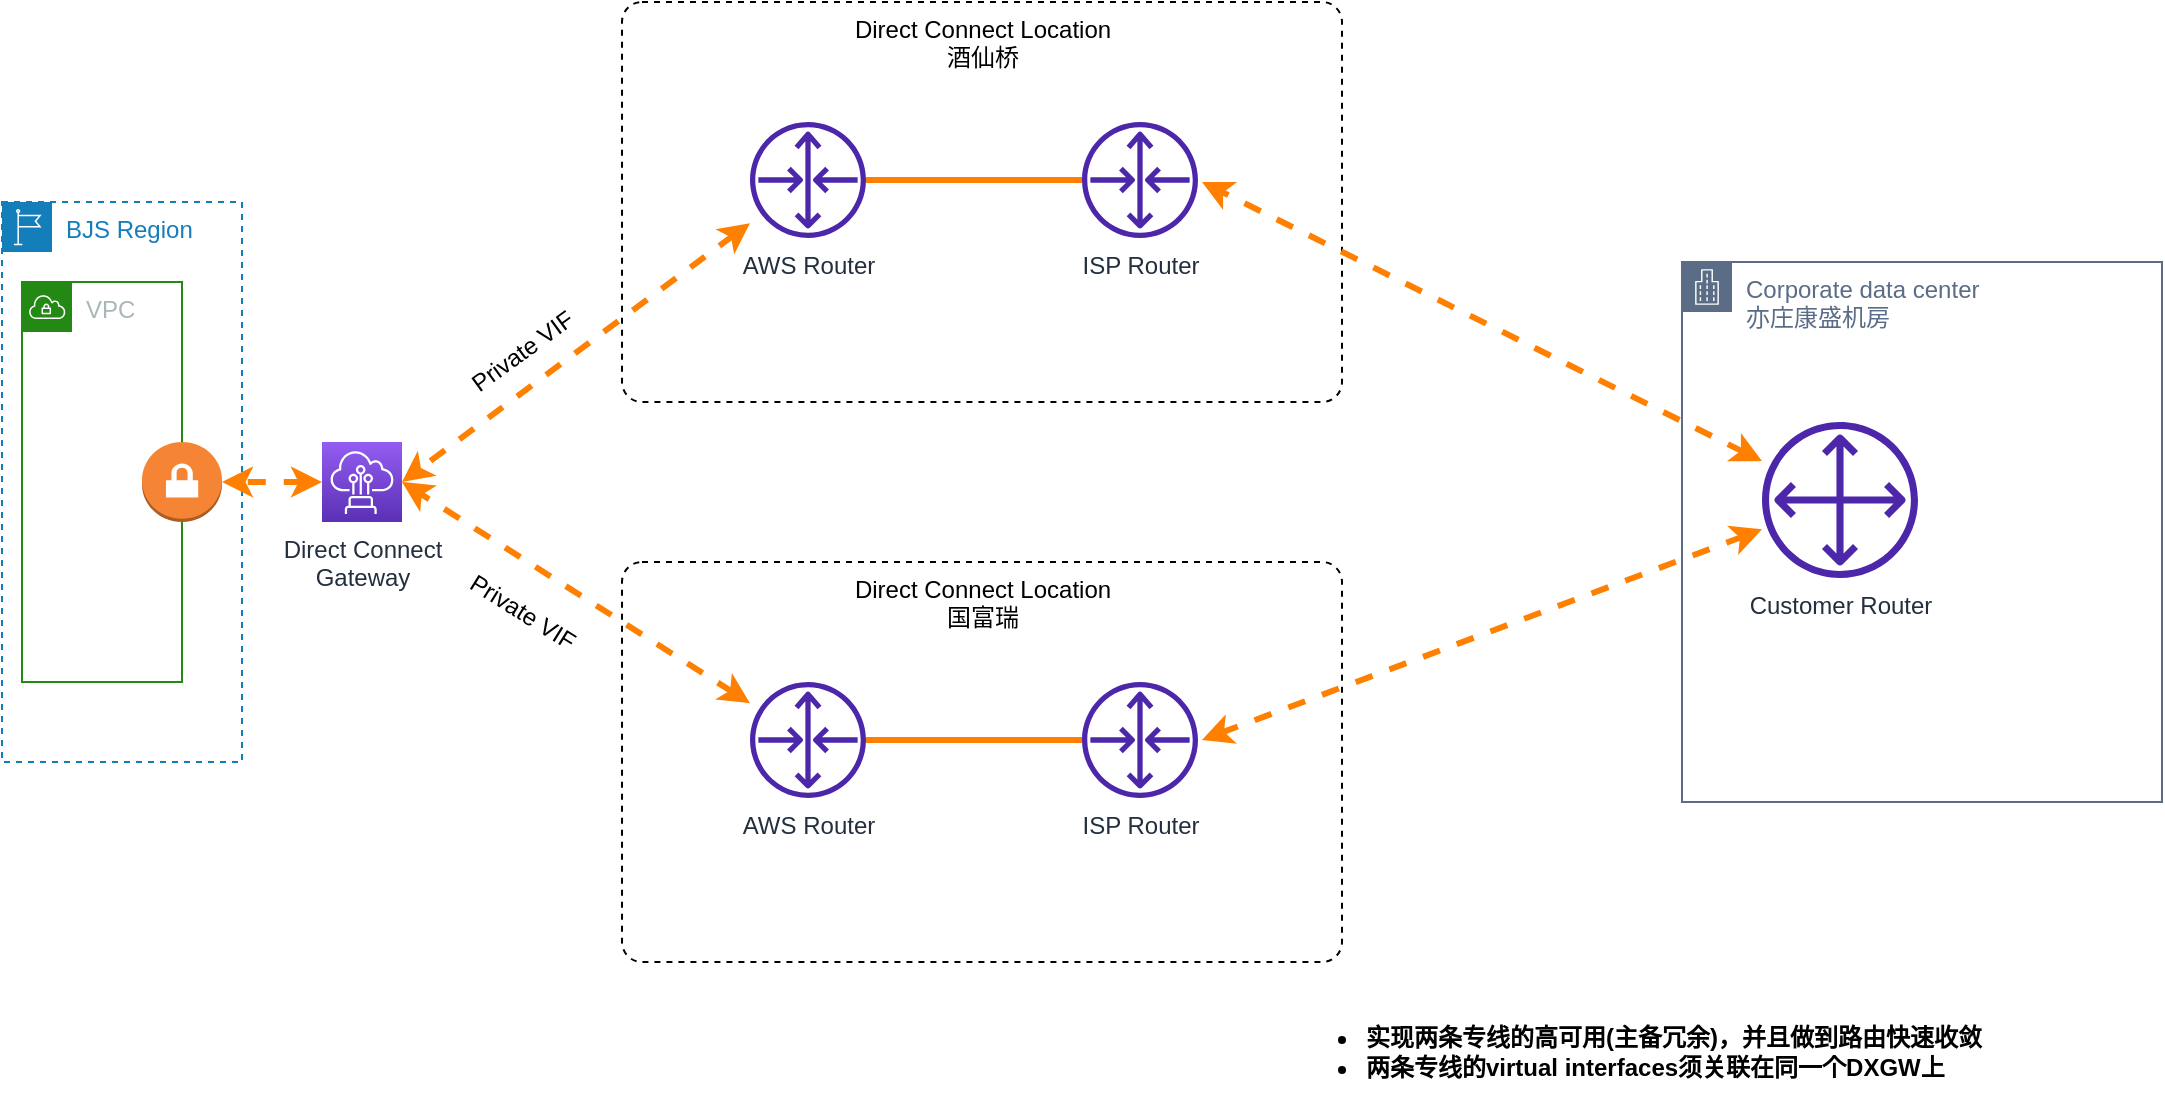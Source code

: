 <mxfile version="20.5.3" type="github">
  <diagram id="txqzmirnMWbz9pqVsxzo" name="第 1 页">
    <mxGraphModel dx="940" dy="606" grid="1" gridSize="10" guides="1" tooltips="1" connect="1" arrows="1" fold="1" page="1" pageScale="1" pageWidth="827" pageHeight="1169" math="0" shadow="0">
      <root>
        <mxCell id="0" />
        <mxCell id="1" parent="0" />
        <mxCell id="qwxN5I8w5ZcLogmW1cVn-8" value="BJS Region" style="points=[[0,0],[0.25,0],[0.5,0],[0.75,0],[1,0],[1,0.25],[1,0.5],[1,0.75],[1,1],[0.75,1],[0.5,1],[0.25,1],[0,1],[0,0.75],[0,0.5],[0,0.25]];outlineConnect=0;gradientColor=none;html=1;whiteSpace=wrap;fontSize=12;fontStyle=0;container=1;pointerEvents=0;collapsible=0;recursiveResize=0;shape=mxgraph.aws4.group;grIcon=mxgraph.aws4.group_region;strokeColor=#147EBA;fillColor=none;verticalAlign=top;align=left;spacingLeft=30;fontColor=#147EBA;dashed=1;" vertex="1" parent="1">
          <mxGeometry x="40" y="160" width="120" height="280" as="geometry" />
        </mxCell>
        <mxCell id="qwxN5I8w5ZcLogmW1cVn-9" value="VPC" style="points=[[0,0],[0.25,0],[0.5,0],[0.75,0],[1,0],[1,0.25],[1,0.5],[1,0.75],[1,1],[0.75,1],[0.5,1],[0.25,1],[0,1],[0,0.75],[0,0.5],[0,0.25]];outlineConnect=0;gradientColor=none;html=1;whiteSpace=wrap;fontSize=12;fontStyle=0;container=1;pointerEvents=0;collapsible=0;recursiveResize=0;shape=mxgraph.aws4.group;grIcon=mxgraph.aws4.group_vpc;strokeColor=#248814;fillColor=none;verticalAlign=top;align=left;spacingLeft=30;fontColor=#AAB7B8;dashed=0;" vertex="1" parent="qwxN5I8w5ZcLogmW1cVn-8">
          <mxGeometry x="10" y="40" width="80" height="200" as="geometry" />
        </mxCell>
        <mxCell id="qwxN5I8w5ZcLogmW1cVn-32" value="" style="outlineConnect=0;dashed=0;verticalLabelPosition=bottom;verticalAlign=top;align=center;html=1;shape=mxgraph.aws3.vpn_gateway;fillColor=#F58534;gradientColor=none;" vertex="1" parent="qwxN5I8w5ZcLogmW1cVn-9">
          <mxGeometry x="60" y="80" width="40" height="40" as="geometry" />
        </mxCell>
        <mxCell id="qwxN5I8w5ZcLogmW1cVn-33" style="edgeStyle=none;rounded=0;orthogonalLoop=1;jettySize=auto;html=1;entryX=1;entryY=0.5;entryDx=0;entryDy=0;entryPerimeter=0;dashed=1;strokeColor=#FF8000;strokeWidth=3;startArrow=classic;startFill=1;endArrow=classic;endFill=1;" edge="1" parent="1" source="qwxN5I8w5ZcLogmW1cVn-10" target="qwxN5I8w5ZcLogmW1cVn-32">
          <mxGeometry relative="1" as="geometry" />
        </mxCell>
        <mxCell id="qwxN5I8w5ZcLogmW1cVn-10" value="Direct Connect &lt;br&gt;Gateway" style="sketch=0;points=[[0,0,0],[0.25,0,0],[0.5,0,0],[0.75,0,0],[1,0,0],[0,1,0],[0.25,1,0],[0.5,1,0],[0.75,1,0],[1,1,0],[0,0.25,0],[0,0.5,0],[0,0.75,0],[1,0.25,0],[1,0.5,0],[1,0.75,0]];outlineConnect=0;fontColor=#232F3E;gradientColor=#945DF2;gradientDirection=north;fillColor=#5A30B5;strokeColor=#ffffff;dashed=0;verticalLabelPosition=bottom;verticalAlign=top;align=center;html=1;fontSize=12;fontStyle=0;aspect=fixed;shape=mxgraph.aws4.resourceIcon;resIcon=mxgraph.aws4.direct_connect;" vertex="1" parent="1">
          <mxGeometry x="200" y="280" width="40" height="40" as="geometry" />
        </mxCell>
        <mxCell id="qwxN5I8w5ZcLogmW1cVn-12" value="Direct Connect Location&lt;br&gt;酒仙桥" style="html=1;align=center;verticalAlign=top;rounded=1;absoluteArcSize=1;arcSize=20;dashed=1;" vertex="1" parent="1">
          <mxGeometry x="350" y="60" width="360" height="200" as="geometry" />
        </mxCell>
        <mxCell id="qwxN5I8w5ZcLogmW1cVn-15" value="" style="edgeStyle=orthogonalEdgeStyle;rounded=0;orthogonalLoop=1;jettySize=auto;html=1;endArrow=none;endFill=0;strokeWidth=3;strokeColor=#FF8000;" edge="1" parent="1" source="qwxN5I8w5ZcLogmW1cVn-13" target="qwxN5I8w5ZcLogmW1cVn-14">
          <mxGeometry relative="1" as="geometry" />
        </mxCell>
        <mxCell id="qwxN5I8w5ZcLogmW1cVn-29" style="edgeStyle=none;rounded=0;orthogonalLoop=1;jettySize=auto;html=1;entryX=1;entryY=0.5;entryDx=0;entryDy=0;entryPerimeter=0;dashed=1;strokeColor=#FF8000;strokeWidth=3;startArrow=classic;startFill=1;endArrow=classic;endFill=1;" edge="1" parent="1" source="qwxN5I8w5ZcLogmW1cVn-13" target="qwxN5I8w5ZcLogmW1cVn-10">
          <mxGeometry relative="1" as="geometry">
            <mxPoint x="410" y="170" as="sourcePoint" />
          </mxGeometry>
        </mxCell>
        <mxCell id="qwxN5I8w5ZcLogmW1cVn-13" value="AWS Router" style="sketch=0;outlineConnect=0;fontColor=#232F3E;gradientColor=none;fillColor=#4D27AA;strokeColor=none;dashed=0;verticalLabelPosition=bottom;verticalAlign=top;align=center;html=1;fontSize=12;fontStyle=0;aspect=fixed;pointerEvents=1;shape=mxgraph.aws4.router;" vertex="1" parent="1">
          <mxGeometry x="414" y="120" width="58" height="58" as="geometry" />
        </mxCell>
        <mxCell id="qwxN5I8w5ZcLogmW1cVn-14" value="ISP Router" style="sketch=0;outlineConnect=0;fontColor=#232F3E;gradientColor=none;fillColor=#4D27AA;strokeColor=none;dashed=0;verticalLabelPosition=bottom;verticalAlign=top;align=center;html=1;fontSize=12;fontStyle=0;aspect=fixed;pointerEvents=1;shape=mxgraph.aws4.router;" vertex="1" parent="1">
          <mxGeometry x="580" y="120" width="58" height="58" as="geometry" />
        </mxCell>
        <mxCell id="qwxN5I8w5ZcLogmW1cVn-16" value="Direct Connect Location&lt;br&gt;国富瑞" style="html=1;align=center;verticalAlign=top;rounded=1;absoluteArcSize=1;arcSize=20;dashed=1;" vertex="1" parent="1">
          <mxGeometry x="350" y="340" width="360" height="200" as="geometry" />
        </mxCell>
        <mxCell id="qwxN5I8w5ZcLogmW1cVn-17" value="" style="edgeStyle=orthogonalEdgeStyle;rounded=0;orthogonalLoop=1;jettySize=auto;html=1;endArrow=none;endFill=0;strokeWidth=3;strokeColor=#FF8000;" edge="1" parent="1" source="qwxN5I8w5ZcLogmW1cVn-18" target="qwxN5I8w5ZcLogmW1cVn-19">
          <mxGeometry relative="1" as="geometry" />
        </mxCell>
        <mxCell id="qwxN5I8w5ZcLogmW1cVn-30" style="edgeStyle=none;rounded=0;orthogonalLoop=1;jettySize=auto;html=1;dashed=1;strokeColor=#FF8000;strokeWidth=3;startArrow=classic;startFill=1;endArrow=classic;endFill=1;" edge="1" parent="1" source="qwxN5I8w5ZcLogmW1cVn-18">
          <mxGeometry relative="1" as="geometry">
            <mxPoint x="240" y="300" as="targetPoint" />
          </mxGeometry>
        </mxCell>
        <mxCell id="qwxN5I8w5ZcLogmW1cVn-18" value="AWS Router" style="sketch=0;outlineConnect=0;fontColor=#232F3E;gradientColor=none;fillColor=#4D27AA;strokeColor=none;dashed=0;verticalLabelPosition=bottom;verticalAlign=top;align=center;html=1;fontSize=12;fontStyle=0;aspect=fixed;pointerEvents=1;shape=mxgraph.aws4.router;" vertex="1" parent="1">
          <mxGeometry x="414" y="400" width="58" height="58" as="geometry" />
        </mxCell>
        <mxCell id="qwxN5I8w5ZcLogmW1cVn-28" style="edgeStyle=none;rounded=0;orthogonalLoop=1;jettySize=auto;html=1;dashed=1;strokeColor=#FF8000;strokeWidth=3;startArrow=classic;startFill=1;endArrow=classic;endFill=1;" edge="1" parent="1" target="qwxN5I8w5ZcLogmW1cVn-22">
          <mxGeometry relative="1" as="geometry">
            <mxPoint x="640" y="429" as="sourcePoint" />
          </mxGeometry>
        </mxCell>
        <mxCell id="qwxN5I8w5ZcLogmW1cVn-19" value="ISP Router" style="sketch=0;outlineConnect=0;fontColor=#232F3E;gradientColor=none;fillColor=#4D27AA;strokeColor=none;dashed=0;verticalLabelPosition=bottom;verticalAlign=top;align=center;html=1;fontSize=12;fontStyle=0;aspect=fixed;pointerEvents=1;shape=mxgraph.aws4.router;" vertex="1" parent="1">
          <mxGeometry x="580" y="400" width="58" height="58" as="geometry" />
        </mxCell>
        <mxCell id="qwxN5I8w5ZcLogmW1cVn-20" value="Corporate data center&lt;br&gt;亦庄康盛机房" style="points=[[0,0],[0.25,0],[0.5,0],[0.75,0],[1,0],[1,0.25],[1,0.5],[1,0.75],[1,1],[0.75,1],[0.5,1],[0.25,1],[0,1],[0,0.75],[0,0.5],[0,0.25]];outlineConnect=0;gradientColor=none;html=1;whiteSpace=wrap;fontSize=12;fontStyle=0;container=1;pointerEvents=0;collapsible=0;recursiveResize=0;shape=mxgraph.aws4.group;grIcon=mxgraph.aws4.group_corporate_data_center;strokeColor=#5A6C86;fillColor=none;verticalAlign=top;align=left;spacingLeft=30;fontColor=#5A6C86;dashed=0;" vertex="1" parent="1">
          <mxGeometry x="880" y="190" width="240" height="270" as="geometry" />
        </mxCell>
        <mxCell id="qwxN5I8w5ZcLogmW1cVn-22" value="Customer Router" style="sketch=0;outlineConnect=0;fontColor=#232F3E;gradientColor=none;fillColor=#4D27AA;strokeColor=none;dashed=0;verticalLabelPosition=bottom;verticalAlign=top;align=center;html=1;fontSize=12;fontStyle=0;aspect=fixed;pointerEvents=1;shape=mxgraph.aws4.customer_gateway;" vertex="1" parent="qwxN5I8w5ZcLogmW1cVn-20">
          <mxGeometry x="40" y="80" width="78" height="78" as="geometry" />
        </mxCell>
        <mxCell id="qwxN5I8w5ZcLogmW1cVn-27" style="rounded=0;orthogonalLoop=1;jettySize=auto;html=1;strokeColor=#FF8000;strokeWidth=3;endArrow=classic;endFill=1;startArrow=classic;startFill=1;dashed=1;" edge="1" parent="1" source="qwxN5I8w5ZcLogmW1cVn-22">
          <mxGeometry relative="1" as="geometry">
            <mxPoint x="640" y="150" as="targetPoint" />
          </mxGeometry>
        </mxCell>
        <mxCell id="qwxN5I8w5ZcLogmW1cVn-34" value="Private VIF" style="text;html=1;align=center;verticalAlign=middle;resizable=0;points=[];autosize=1;strokeColor=none;fillColor=none;rotation=324;" vertex="1" parent="1">
          <mxGeometry x="260" y="220" width="80" height="30" as="geometry" />
        </mxCell>
        <mxCell id="qwxN5I8w5ZcLogmW1cVn-35" value="Private VIF" style="text;html=1;align=center;verticalAlign=middle;resizable=0;points=[];autosize=1;strokeColor=none;fillColor=none;rotation=32;" vertex="1" parent="1">
          <mxGeometry x="260" y="350" width="80" height="30" as="geometry" />
        </mxCell>
        <mxCell id="qwxN5I8w5ZcLogmW1cVn-36" value="&lt;div&gt;&lt;ul&gt;&lt;li&gt;实现两条专线的高可用(主备冗余)，并且做到路由快速收敛&lt;/li&gt;&lt;li&gt;两条专线的virtual interfaces须关联在同一个DXGW上&lt;/li&gt;&lt;/ul&gt;&lt;/div&gt;" style="text;html=1;align=left;verticalAlign=middle;resizable=0;points=[];autosize=1;strokeColor=none;fillColor=none;fontStyle=1;spacingTop=0;horizontal=1;" vertex="1" parent="1">
          <mxGeometry x="680" y="555" width="370" height="60" as="geometry" />
        </mxCell>
      </root>
    </mxGraphModel>
  </diagram>
</mxfile>
